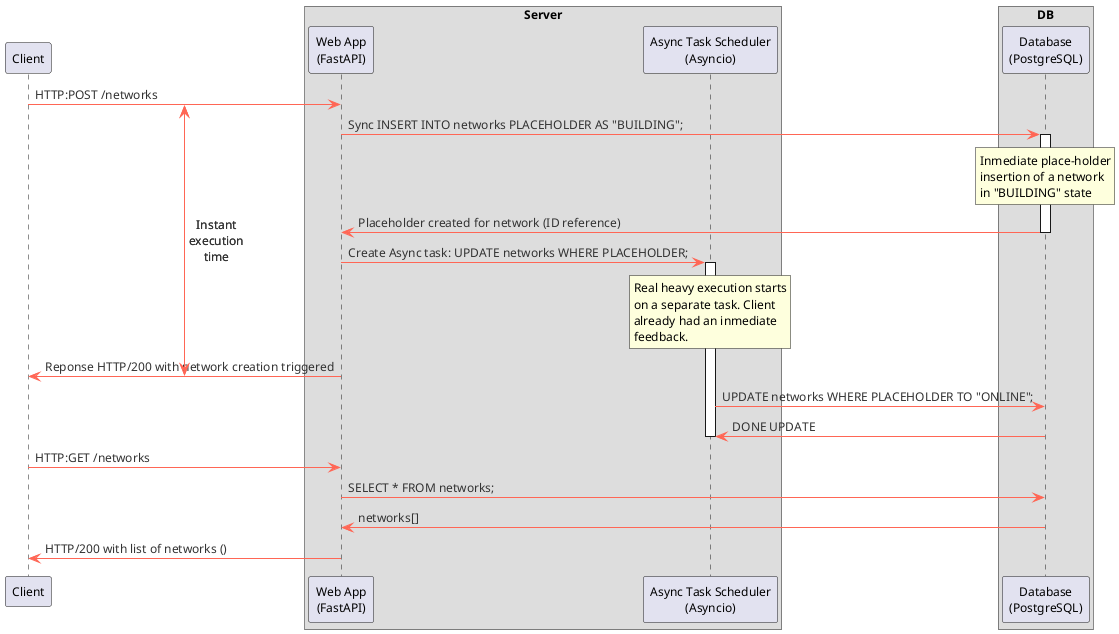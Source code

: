 @startuml Synchronous architecture
!pragma teoz true
skinparam DefaultFontName Mono
skinparam DefaultFontSize 12
skinparam component {
  BackgroundColor<<Apache>> LightCoral
  BorderColor<<Apache>> #FF6655
  BorderColor black
  ArrowColor #FF6655
  ArrowFontColor #323232
}

{post_start} Client -> "Web App\n(FastAPI)" as WebApp : HTTP:POST /networks
WebApp -> "Database\n(PostgreSQL)" as DB : Sync INSERT INTO networks PLACEHOLDER AS "BUILDING";
activate DB
rnote over DB
    Inmediate place-holder
    insertion of a network
    in "BUILDING" state
endrnote
DB -> WebApp : Placeholder created for network (ID reference)
deactivate DB
WebApp -> "Async Task Scheduler\n(Asyncio)" as TaskScheduler : Create Async task: UPDATE networks WHERE PLACEHOLDER;
activate TaskScheduler
rnote over TaskScheduler
    Real heavy execution starts
    on a separate task. Client
    already had an inmediate
    feedback.
endrnote
{post_end} WebApp -> Client : Reponse HTTP/200 with network creation triggered
{post_start} <-> {post_end} : Instant\nexecution\ntime
TaskScheduler -> DB : UPDATE networks WHERE PLACEHOLDER TO "ONLINE";
DB -> TaskScheduler : DONE UPDATE
deactivate TaskScheduler

Client -> WebApp : HTTP:GET /networks
WebApp -> DB : SELECT * FROM networks;
DB -> WebApp : networks[]
WebApp -> Client: HTTP/200 with list of networks ()

box "Server"
participant WebApp
participant TaskScheduler
end box

box "DB"
participant DB
end box
@enduml
